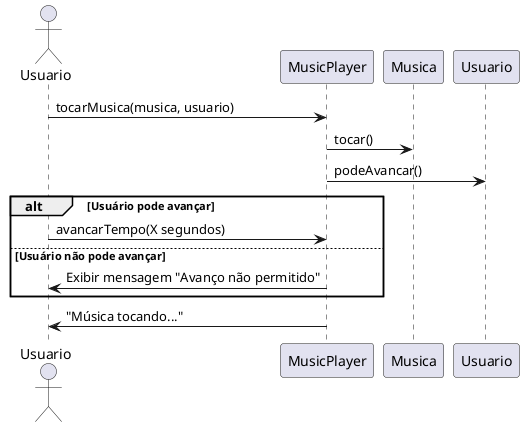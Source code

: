 @startuml
actor Usuario
participant "MusicPlayer" as MP
participant "Musica" as M
participant "Usuario" as U

Usuario -> MP : tocarMusica(musica, usuario)
MP -> M : tocar()
MP -> U : podeAvancar()

alt Usuário pode avançar
    Usuario -> MP : avancarTempo(X segundos)
else Usuário não pode avançar
    MP -> Usuario : Exibir mensagem "Avanço não permitido"
end

MP -> Usuario : "Música tocando..."
@enduml
